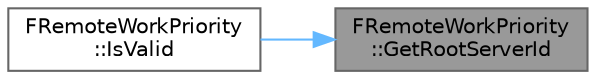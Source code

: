digraph "FRemoteWorkPriority::GetRootServerId"
{
 // INTERACTIVE_SVG=YES
 // LATEX_PDF_SIZE
  bgcolor="transparent";
  edge [fontname=Helvetica,fontsize=10,labelfontname=Helvetica,labelfontsize=10];
  node [fontname=Helvetica,fontsize=10,shape=box,height=0.2,width=0.4];
  rankdir="RL";
  Node1 [id="Node000001",label="FRemoteWorkPriority\l::GetRootServerId",height=0.2,width=0.4,color="gray40", fillcolor="grey60", style="filled", fontcolor="black",tooltip=" "];
  Node1 -> Node2 [id="edge1_Node000001_Node000002",dir="back",color="steelblue1",style="solid",tooltip=" "];
  Node2 [id="Node000002",label="FRemoteWorkPriority\l::IsValid",height=0.2,width=0.4,color="grey40", fillcolor="white", style="filled",URL="$d5/d2f/structFRemoteWorkPriority.html#a867b1506f0dbee4b03d8a78ca907b640",tooltip=" "];
}
